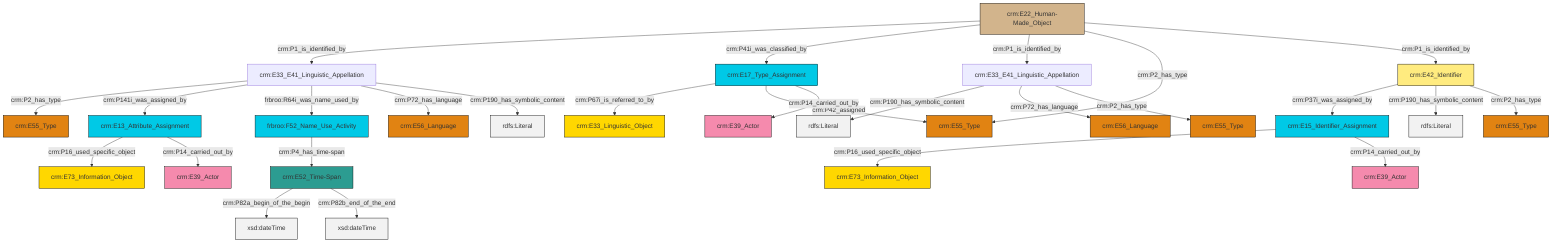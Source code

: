 graph TD
classDef Literal fill:#f2f2f2,stroke:#000000;
classDef CRM_Entity fill:#FFFFFF,stroke:#000000;
classDef Temporal_Entity fill:#00C9E6, stroke:#000000;
classDef Type fill:#E18312, stroke:#000000;
classDef Time-Span fill:#2C9C91, stroke:#000000;
classDef Appellation fill:#FFEB7F, stroke:#000000;
classDef Place fill:#008836, stroke:#000000;
classDef Persistent_Item fill:#B266B2, stroke:#000000;
classDef Conceptual_Object fill:#FFD700, stroke:#000000;
classDef Physical_Thing fill:#D2B48C, stroke:#000000;
classDef Actor fill:#f58aad, stroke:#000000;
classDef PC_Classes fill:#4ce600, stroke:#000000;
classDef Multi fill:#cccccc,stroke:#000000;

0["crm:E13_Attribute_Assignment"]:::Temporal_Entity -->|crm:P16_used_specific_object| 1["crm:E73_Information_Object"]:::Conceptual_Object
2["crm:E52_Time-Span"]:::Time-Span -->|crm:P82a_begin_of_the_begin| 3[xsd:dateTime]:::Literal
6["crm:E17_Type_Assignment"]:::Temporal_Entity -->|crm:P67i_is_referred_to_by| 10["crm:E33_Linguistic_Object"]:::Conceptual_Object
11["crm:E22_Human-Made_Object"]:::Physical_Thing -->|crm:P1_is_identified_by| 12["crm:E33_E41_Linguistic_Appellation"]:::Default
11["crm:E22_Human-Made_Object"]:::Physical_Thing -->|crm:P41i_was_classified_by| 6["crm:E17_Type_Assignment"]:::Temporal_Entity
11["crm:E22_Human-Made_Object"]:::Physical_Thing -->|crm:P1_is_identified_by| 13["crm:E33_E41_Linguistic_Appellation"]:::Default
12["crm:E33_E41_Linguistic_Appellation"]:::Default -->|crm:P2_has_type| 14["crm:E55_Type"]:::Type
11["crm:E22_Human-Made_Object"]:::Physical_Thing -->|crm:P2_has_type| 16["crm:E55_Type"]:::Type
12["crm:E33_E41_Linguistic_Appellation"]:::Default -->|crm:P141i_was_assigned_by| 0["crm:E13_Attribute_Assignment"]:::Temporal_Entity
17["crm:E15_Identifier_Assignment"]:::Temporal_Entity -->|crm:P16_used_specific_object| 18["crm:E73_Information_Object"]:::Conceptual_Object
6["crm:E17_Type_Assignment"]:::Temporal_Entity -->|crm:P42_assigned| 16["crm:E55_Type"]:::Type
13["crm:E33_E41_Linguistic_Appellation"]:::Default -->|crm:P190_has_symbolic_content| 25[rdfs:Literal]:::Literal
13["crm:E33_E41_Linguistic_Appellation"]:::Default -->|crm:P72_has_language| 26["crm:E56_Language"]:::Type
12["crm:E33_E41_Linguistic_Appellation"]:::Default -->|frbroo:R64i_was_name_used_by| 29["frbroo:F52_Name_Use_Activity"]:::Temporal_Entity
6["crm:E17_Type_Assignment"]:::Temporal_Entity -->|crm:P14_carried_out_by| 4["crm:E39_Actor"]:::Actor
11["crm:E22_Human-Made_Object"]:::Physical_Thing -->|crm:P1_is_identified_by| 19["crm:E42_Identifier"]:::Appellation
17["crm:E15_Identifier_Assignment"]:::Temporal_Entity -->|crm:P14_carried_out_by| 30["crm:E39_Actor"]:::Actor
19["crm:E42_Identifier"]:::Appellation -->|crm:P37i_was_assigned_by| 17["crm:E15_Identifier_Assignment"]:::Temporal_Entity
13["crm:E33_E41_Linguistic_Appellation"]:::Default -->|crm:P2_has_type| 21["crm:E55_Type"]:::Type
0["crm:E13_Attribute_Assignment"]:::Temporal_Entity -->|crm:P14_carried_out_by| 33["crm:E39_Actor"]:::Actor
19["crm:E42_Identifier"]:::Appellation -->|crm:P190_has_symbolic_content| 35[rdfs:Literal]:::Literal
2["crm:E52_Time-Span"]:::Time-Span -->|crm:P82b_end_of_the_end| 37[xsd:dateTime]:::Literal
19["crm:E42_Identifier"]:::Appellation -->|crm:P2_has_type| 27["crm:E55_Type"]:::Type
12["crm:E33_E41_Linguistic_Appellation"]:::Default -->|crm:P72_has_language| 8["crm:E56_Language"]:::Type
12["crm:E33_E41_Linguistic_Appellation"]:::Default -->|crm:P190_has_symbolic_content| 43[rdfs:Literal]:::Literal
29["frbroo:F52_Name_Use_Activity"]:::Temporal_Entity -->|crm:P4_has_time-span| 2["crm:E52_Time-Span"]:::Time-Span